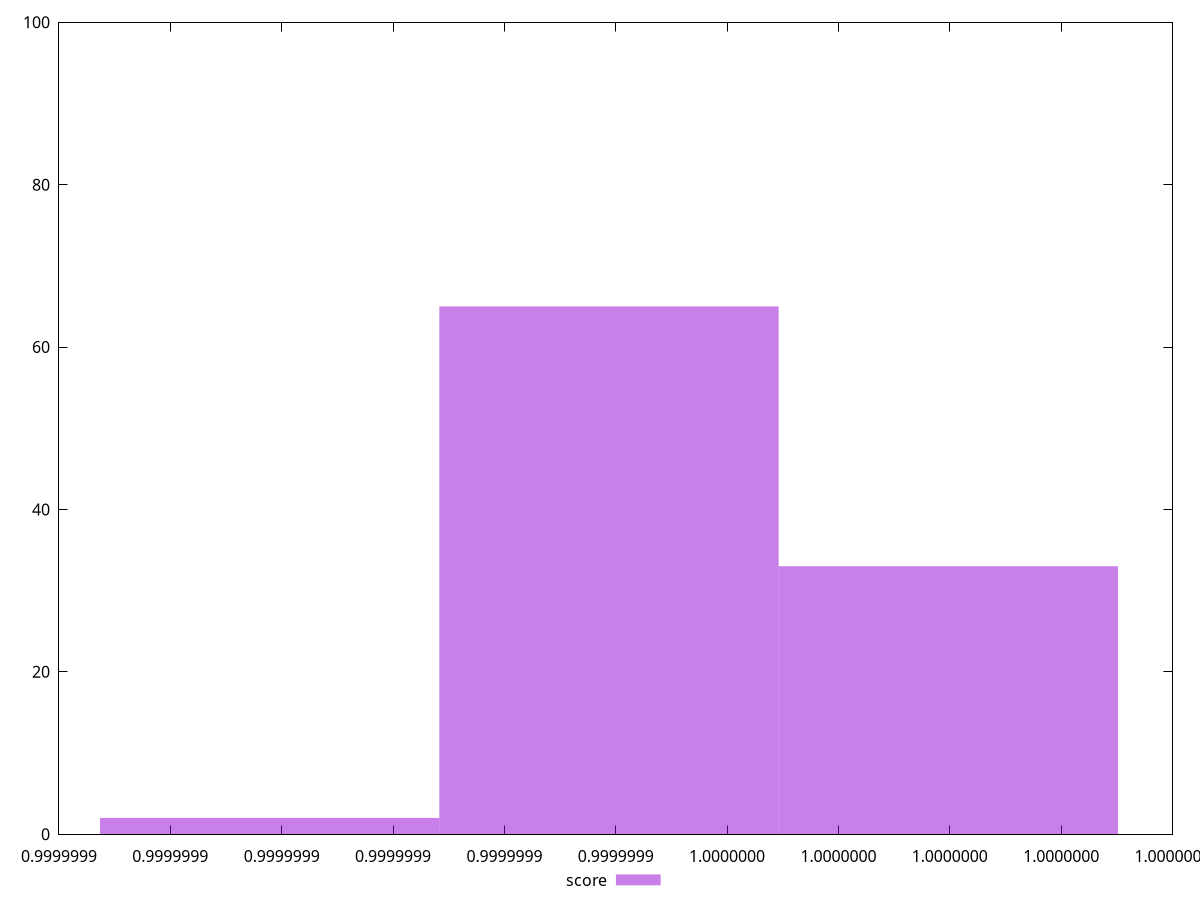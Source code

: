 reset
set terminal svg size 640, 490 enhanced background rgb 'white'
set output "reprap/mainthread-work-breakdown/samples/pages+cached+noexternal+nofonts+nosvg+noimg+nocss+nojs/score/histogram.svg"

$score <<EOF
0.9999999698669009 33
0.9999999393929421 65
0.9999999089189834 2
EOF

set key outside below
set boxwidth 3.0473958747976784e-8
set yrange [0:100]
set style fill transparent solid 0.5 noborder

plot \
  $score title "score" with boxes, \


reset